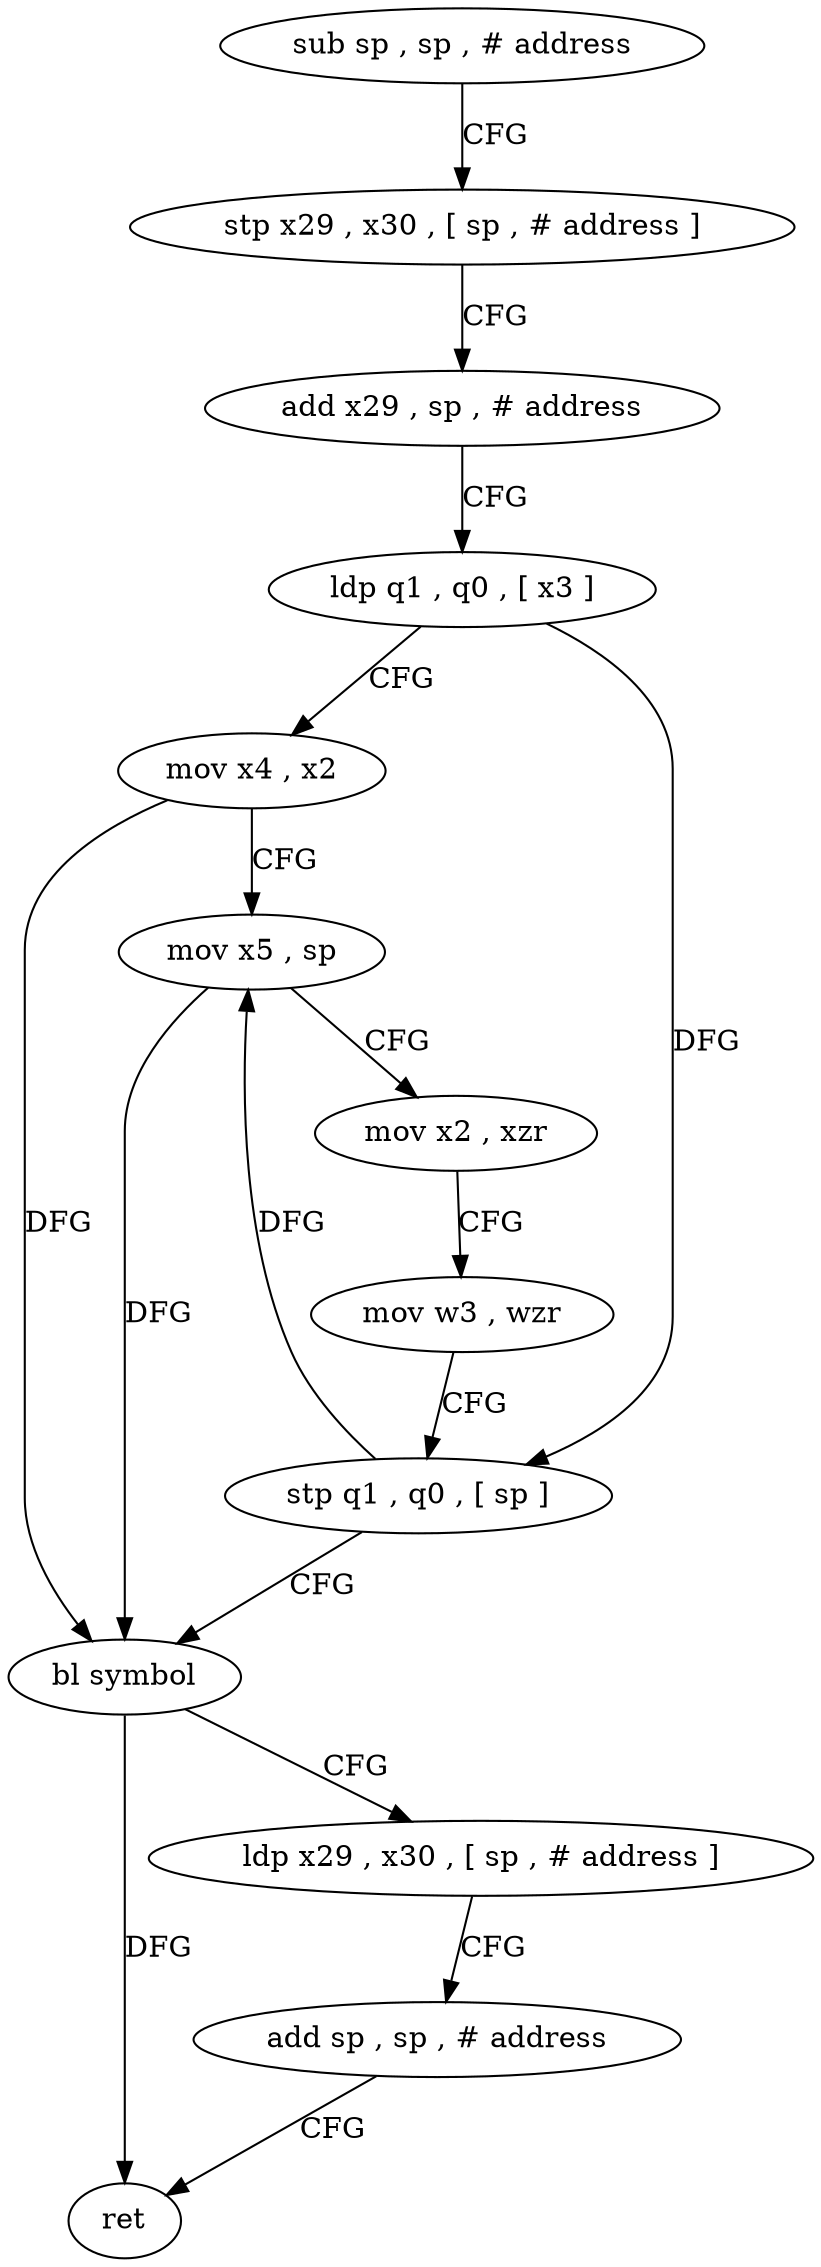 digraph "func" {
"4213728" [label = "sub sp , sp , # address" ]
"4213732" [label = "stp x29 , x30 , [ sp , # address ]" ]
"4213736" [label = "add x29 , sp , # address" ]
"4213740" [label = "ldp q1 , q0 , [ x3 ]" ]
"4213744" [label = "mov x4 , x2" ]
"4213748" [label = "mov x5 , sp" ]
"4213752" [label = "mov x2 , xzr" ]
"4213756" [label = "mov w3 , wzr" ]
"4213760" [label = "stp q1 , q0 , [ sp ]" ]
"4213764" [label = "bl symbol" ]
"4213768" [label = "ldp x29 , x30 , [ sp , # address ]" ]
"4213772" [label = "add sp , sp , # address" ]
"4213776" [label = "ret" ]
"4213728" -> "4213732" [ label = "CFG" ]
"4213732" -> "4213736" [ label = "CFG" ]
"4213736" -> "4213740" [ label = "CFG" ]
"4213740" -> "4213744" [ label = "CFG" ]
"4213740" -> "4213760" [ label = "DFG" ]
"4213744" -> "4213748" [ label = "CFG" ]
"4213744" -> "4213764" [ label = "DFG" ]
"4213748" -> "4213752" [ label = "CFG" ]
"4213748" -> "4213764" [ label = "DFG" ]
"4213752" -> "4213756" [ label = "CFG" ]
"4213756" -> "4213760" [ label = "CFG" ]
"4213760" -> "4213764" [ label = "CFG" ]
"4213760" -> "4213748" [ label = "DFG" ]
"4213764" -> "4213768" [ label = "CFG" ]
"4213764" -> "4213776" [ label = "DFG" ]
"4213768" -> "4213772" [ label = "CFG" ]
"4213772" -> "4213776" [ label = "CFG" ]
}
